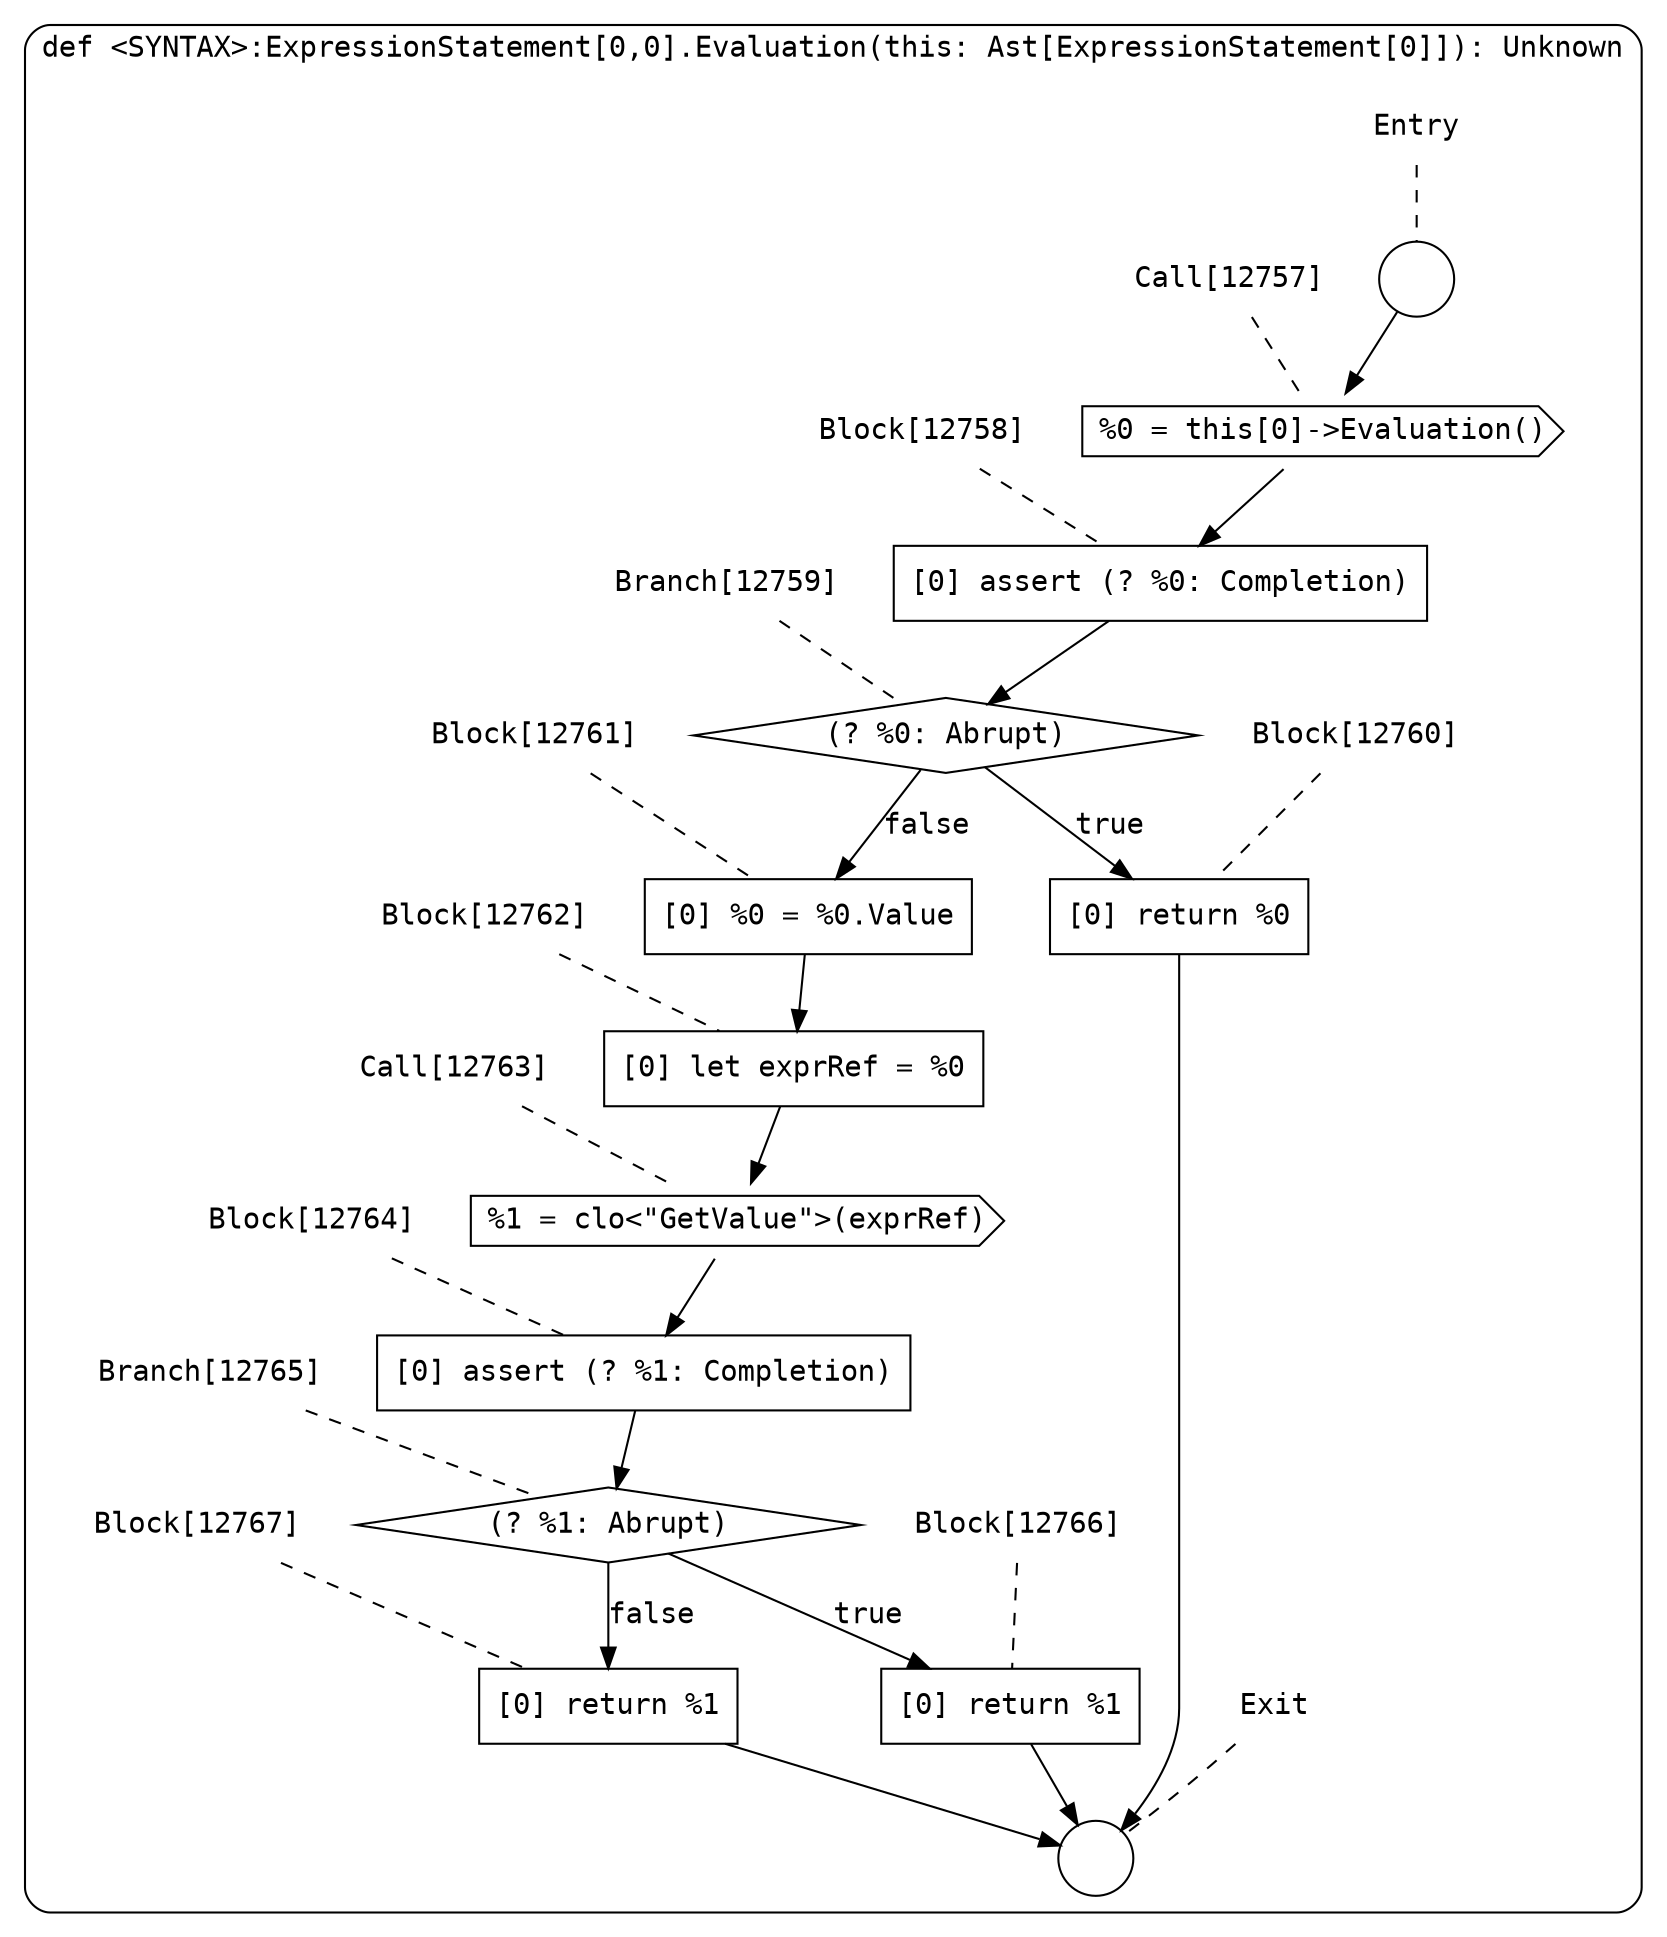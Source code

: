 digraph {
  graph [fontname = "Consolas"]
  node [fontname = "Consolas"]
  edge [fontname = "Consolas"]
  subgraph cluster1458 {
    label = "def &lt;SYNTAX&gt;:ExpressionStatement[0,0].Evaluation(this: Ast[ExpressionStatement[0]]): Unknown"
    style = rounded
    cluster1458_entry_name [shape=none, label=<<font color="black">Entry</font>>]
    cluster1458_entry_name -> cluster1458_entry [arrowhead=none, color="black", style=dashed]
    cluster1458_entry [shape=circle label=" " color="black" fillcolor="white" style=filled]
    cluster1458_entry -> node12757 [color="black"]
    cluster1458_exit_name [shape=none, label=<<font color="black">Exit</font>>]
    cluster1458_exit_name -> cluster1458_exit [arrowhead=none, color="black", style=dashed]
    cluster1458_exit [shape=circle label=" " color="black" fillcolor="white" style=filled]
    node12757_name [shape=none, label=<<font color="black">Call[12757]</font>>]
    node12757_name -> node12757 [arrowhead=none, color="black", style=dashed]
    node12757 [shape=cds, label=<<font color="black">%0 = this[0]-&gt;Evaluation()</font>> color="black" fillcolor="white", style=filled]
    node12757 -> node12758 [color="black"]
    node12758_name [shape=none, label=<<font color="black">Block[12758]</font>>]
    node12758_name -> node12758 [arrowhead=none, color="black", style=dashed]
    node12758 [shape=box, label=<<font color="black">[0] assert (? %0: Completion)<BR ALIGN="LEFT"/></font>> color="black" fillcolor="white", style=filled]
    node12758 -> node12759 [color="black"]
    node12759_name [shape=none, label=<<font color="black">Branch[12759]</font>>]
    node12759_name -> node12759 [arrowhead=none, color="black", style=dashed]
    node12759 [shape=diamond, label=<<font color="black">(? %0: Abrupt)</font>> color="black" fillcolor="white", style=filled]
    node12759 -> node12760 [label=<<font color="black">true</font>> color="black"]
    node12759 -> node12761 [label=<<font color="black">false</font>> color="black"]
    node12760_name [shape=none, label=<<font color="black">Block[12760]</font>>]
    node12760_name -> node12760 [arrowhead=none, color="black", style=dashed]
    node12760 [shape=box, label=<<font color="black">[0] return %0<BR ALIGN="LEFT"/></font>> color="black" fillcolor="white", style=filled]
    node12760 -> cluster1458_exit [color="black"]
    node12761_name [shape=none, label=<<font color="black">Block[12761]</font>>]
    node12761_name -> node12761 [arrowhead=none, color="black", style=dashed]
    node12761 [shape=box, label=<<font color="black">[0] %0 = %0.Value<BR ALIGN="LEFT"/></font>> color="black" fillcolor="white", style=filled]
    node12761 -> node12762 [color="black"]
    node12762_name [shape=none, label=<<font color="black">Block[12762]</font>>]
    node12762_name -> node12762 [arrowhead=none, color="black", style=dashed]
    node12762 [shape=box, label=<<font color="black">[0] let exprRef = %0<BR ALIGN="LEFT"/></font>> color="black" fillcolor="white", style=filled]
    node12762 -> node12763 [color="black"]
    node12763_name [shape=none, label=<<font color="black">Call[12763]</font>>]
    node12763_name -> node12763 [arrowhead=none, color="black", style=dashed]
    node12763 [shape=cds, label=<<font color="black">%1 = clo&lt;&quot;GetValue&quot;&gt;(exprRef)</font>> color="black" fillcolor="white", style=filled]
    node12763 -> node12764 [color="black"]
    node12764_name [shape=none, label=<<font color="black">Block[12764]</font>>]
    node12764_name -> node12764 [arrowhead=none, color="black", style=dashed]
    node12764 [shape=box, label=<<font color="black">[0] assert (? %1: Completion)<BR ALIGN="LEFT"/></font>> color="black" fillcolor="white", style=filled]
    node12764 -> node12765 [color="black"]
    node12765_name [shape=none, label=<<font color="black">Branch[12765]</font>>]
    node12765_name -> node12765 [arrowhead=none, color="black", style=dashed]
    node12765 [shape=diamond, label=<<font color="black">(? %1: Abrupt)</font>> color="black" fillcolor="white", style=filled]
    node12765 -> node12766 [label=<<font color="black">true</font>> color="black"]
    node12765 -> node12767 [label=<<font color="black">false</font>> color="black"]
    node12766_name [shape=none, label=<<font color="black">Block[12766]</font>>]
    node12766_name -> node12766 [arrowhead=none, color="black", style=dashed]
    node12766 [shape=box, label=<<font color="black">[0] return %1<BR ALIGN="LEFT"/></font>> color="black" fillcolor="white", style=filled]
    node12766 -> cluster1458_exit [color="black"]
    node12767_name [shape=none, label=<<font color="black">Block[12767]</font>>]
    node12767_name -> node12767 [arrowhead=none, color="black", style=dashed]
    node12767 [shape=box, label=<<font color="black">[0] return %1<BR ALIGN="LEFT"/></font>> color="black" fillcolor="white", style=filled]
    node12767 -> cluster1458_exit [color="black"]
  }
}
